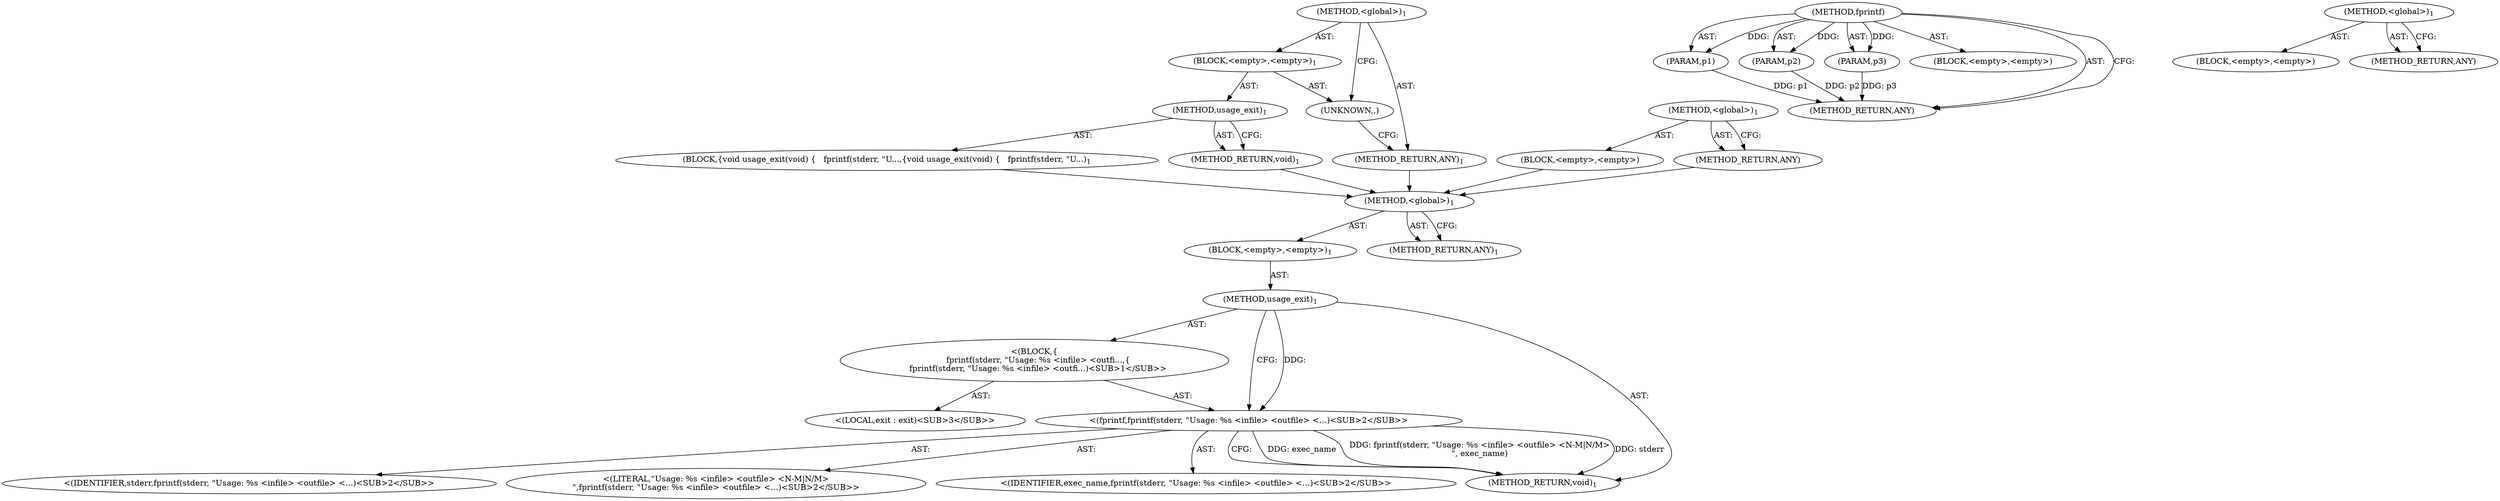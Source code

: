 digraph "&lt;global&gt;" {
vulnerable_6 [label=<(METHOD,&lt;global&gt;)<SUB>1</SUB>>];
vulnerable_7 [label=<(BLOCK,&lt;empty&gt;,&lt;empty&gt;)<SUB>1</SUB>>];
vulnerable_8 [label=<(METHOD,usage_exit)<SUB>1</SUB>>];
vulnerable_9 [label="<(BLOCK,{
   fprintf(stderr, &quot;Usage: %s &lt;infile&gt; &lt;outfi...,{
   fprintf(stderr, &quot;Usage: %s &lt;infile&gt; &lt;outfi...)<SUB>1</SUB>>"];
vulnerable_10 [label="<(fprintf,fprintf(stderr, &quot;Usage: %s &lt;infile&gt; &lt;outfile&gt; &lt;...)<SUB>2</SUB>>"];
vulnerable_11 [label="<(IDENTIFIER,stderr,fprintf(stderr, &quot;Usage: %s &lt;infile&gt; &lt;outfile&gt; &lt;...)<SUB>2</SUB>>"];
vulnerable_12 [label="<(LITERAL,&quot;Usage: %s &lt;infile&gt; &lt;outfile&gt; &lt;N-M|N/M&gt;\n&quot;,fprintf(stderr, &quot;Usage: %s &lt;infile&gt; &lt;outfile&gt; &lt;...)<SUB>2</SUB>>"];
vulnerable_13 [label="<(IDENTIFIER,exec_name,fprintf(stderr, &quot;Usage: %s &lt;infile&gt; &lt;outfile&gt; &lt;...)<SUB>2</SUB>>"];
vulnerable_14 [label="<(LOCAL,exit : exit)<SUB>3</SUB>>"];
vulnerable_15 [label=<(METHOD_RETURN,void)<SUB>1</SUB>>];
vulnerable_17 [label=<(METHOD_RETURN,ANY)<SUB>1</SUB>>];
vulnerable_34 [label=<(METHOD,fprintf)>];
vulnerable_35 [label=<(PARAM,p1)>];
vulnerable_36 [label=<(PARAM,p2)>];
vulnerable_37 [label=<(PARAM,p3)>];
vulnerable_38 [label=<(BLOCK,&lt;empty&gt;,&lt;empty&gt;)>];
vulnerable_39 [label=<(METHOD_RETURN,ANY)>];
vulnerable_28 [label=<(METHOD,&lt;global&gt;)<SUB>1</SUB>>];
vulnerable_29 [label=<(BLOCK,&lt;empty&gt;,&lt;empty&gt;)>];
vulnerable_30 [label=<(METHOD_RETURN,ANY)>];
fixed_6 [label=<(METHOD,&lt;global&gt;)<SUB>1</SUB>>];
fixed_7 [label=<(BLOCK,&lt;empty&gt;,&lt;empty&gt;)<SUB>1</SUB>>];
fixed_8 [label=<(METHOD,usage_exit)<SUB>1</SUB>>];
fixed_9 [label=<(BLOCK,{
void usage_exit(void) {
   fprintf(stderr, &quot;U...,{
void usage_exit(void) {
   fprintf(stderr, &quot;U...)<SUB>1</SUB>>];
fixed_10 [label=<(METHOD_RETURN,void)<SUB>1</SUB>>];
fixed_12 [label=<(UNKNOWN,,)>];
fixed_13 [label=<(METHOD_RETURN,ANY)<SUB>1</SUB>>];
fixed_20 [label=<(METHOD,&lt;global&gt;)<SUB>1</SUB>>];
fixed_21 [label=<(BLOCK,&lt;empty&gt;,&lt;empty&gt;)>];
fixed_22 [label=<(METHOD_RETURN,ANY)>];
vulnerable_6 -> vulnerable_7  [key=0, label="AST: "];
vulnerable_6 -> vulnerable_17  [key=0, label="AST: "];
vulnerable_6 -> vulnerable_17  [key=1, label="CFG: "];
vulnerable_7 -> vulnerable_8  [key=0, label="AST: "];
vulnerable_8 -> vulnerable_9  [key=0, label="AST: "];
vulnerable_8 -> vulnerable_15  [key=0, label="AST: "];
vulnerable_8 -> vulnerable_10  [key=0, label="CFG: "];
vulnerable_8 -> vulnerable_10  [key=1, label="DDG: "];
vulnerable_9 -> vulnerable_10  [key=0, label="AST: "];
vulnerable_9 -> vulnerable_14  [key=0, label="AST: "];
vulnerable_10 -> vulnerable_11  [key=0, label="AST: "];
vulnerable_10 -> vulnerable_12  [key=0, label="AST: "];
vulnerable_10 -> vulnerable_13  [key=0, label="AST: "];
vulnerable_10 -> vulnerable_15  [key=0, label="CFG: "];
vulnerable_10 -> vulnerable_15  [key=1, label="DDG: exec_name"];
vulnerable_10 -> vulnerable_15  [key=2, label="DDG: fprintf(stderr, &quot;Usage: %s &lt;infile&gt; &lt;outfile&gt; &lt;N-M|N/M&gt;\n&quot;, exec_name)"];
vulnerable_10 -> vulnerable_15  [key=3, label="DDG: stderr"];
vulnerable_34 -> vulnerable_35  [key=0, label="AST: "];
vulnerable_34 -> vulnerable_35  [key=1, label="DDG: "];
vulnerable_34 -> vulnerable_38  [key=0, label="AST: "];
vulnerable_34 -> vulnerable_36  [key=0, label="AST: "];
vulnerable_34 -> vulnerable_36  [key=1, label="DDG: "];
vulnerable_34 -> vulnerable_39  [key=0, label="AST: "];
vulnerable_34 -> vulnerable_39  [key=1, label="CFG: "];
vulnerable_34 -> vulnerable_37  [key=0, label="AST: "];
vulnerable_34 -> vulnerable_37  [key=1, label="DDG: "];
vulnerable_35 -> vulnerable_39  [key=0, label="DDG: p1"];
vulnerable_36 -> vulnerable_39  [key=0, label="DDG: p2"];
vulnerable_37 -> vulnerable_39  [key=0, label="DDG: p3"];
vulnerable_28 -> vulnerable_29  [key=0, label="AST: "];
vulnerable_28 -> vulnerable_30  [key=0, label="AST: "];
vulnerable_28 -> vulnerable_30  [key=1, label="CFG: "];
fixed_6 -> fixed_7  [key=0, label="AST: "];
fixed_6 -> fixed_13  [key=0, label="AST: "];
fixed_6 -> fixed_12  [key=0, label="CFG: "];
fixed_7 -> fixed_8  [key=0, label="AST: "];
fixed_7 -> fixed_12  [key=0, label="AST: "];
fixed_8 -> fixed_9  [key=0, label="AST: "];
fixed_8 -> fixed_10  [key=0, label="AST: "];
fixed_8 -> fixed_10  [key=1, label="CFG: "];
fixed_9 -> vulnerable_6  [key=0];
fixed_10 -> vulnerable_6  [key=0];
fixed_12 -> fixed_13  [key=0, label="CFG: "];
fixed_13 -> vulnerable_6  [key=0];
fixed_20 -> fixed_21  [key=0, label="AST: "];
fixed_20 -> fixed_22  [key=0, label="AST: "];
fixed_20 -> fixed_22  [key=1, label="CFG: "];
fixed_21 -> vulnerable_6  [key=0];
fixed_22 -> vulnerable_6  [key=0];
}
